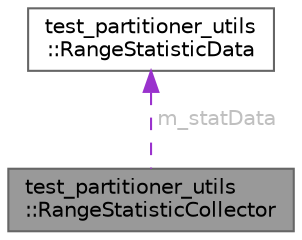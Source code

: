 digraph "test_partitioner_utils::RangeStatisticCollector"
{
 // LATEX_PDF_SIZE
  bgcolor="transparent";
  edge [fontname=Helvetica,fontsize=10,labelfontname=Helvetica,labelfontsize=10];
  node [fontname=Helvetica,fontsize=10,shape=box,height=0.2,width=0.4];
  Node1 [id="Node000001",label="test_partitioner_utils\l::RangeStatisticCollector",height=0.2,width=0.4,color="gray40", fillcolor="grey60", style="filled", fontcolor="black",tooltip=" "];
  Node2 -> Node1 [id="edge1_Node000001_Node000002",dir="back",color="darkorchid3",style="dashed",tooltip=" ",label=" m_statData",fontcolor="grey" ];
  Node2 [id="Node000002",label="test_partitioner_utils\l::RangeStatisticData",height=0.2,width=0.4,color="gray40", fillcolor="white", style="filled",URL="$structtest__partitioner__utils_1_1_range_statistic_data.html",tooltip=" "];
}

